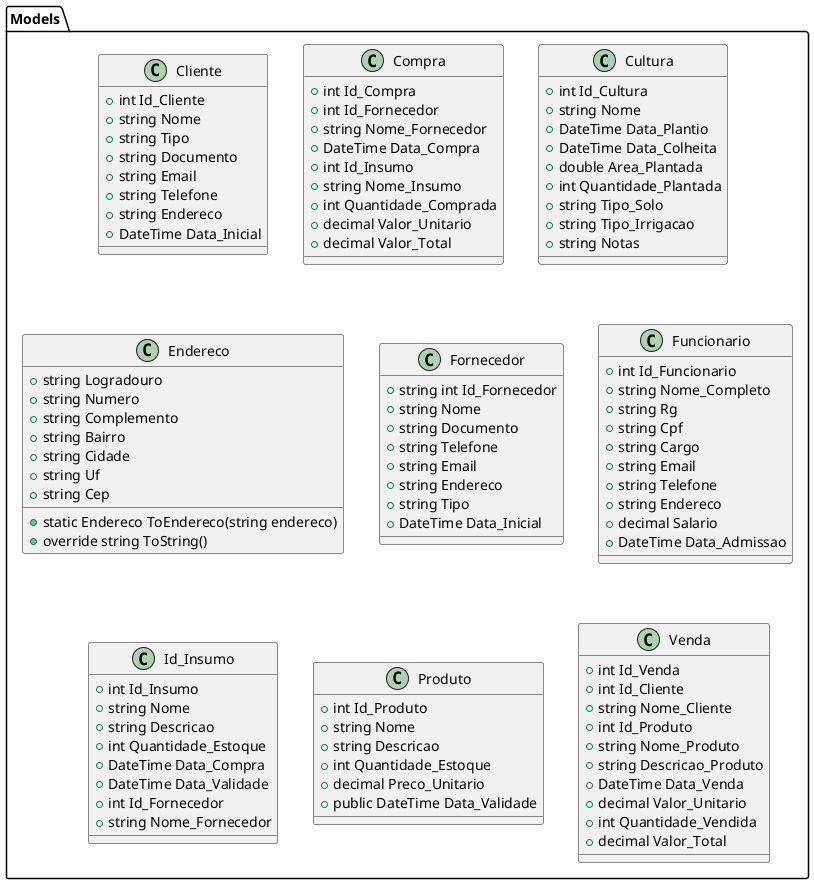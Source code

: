 ﻿@startuml
'https://plantuml.com/class-diagram

package Models
{
    class Cliente
    {
        + int Id_Cliente
        + string Nome
        + string Tipo
        + string Documento
        + string Email
        + string Telefone
        + string Endereco
        + DateTime Data_Inicial
    }

    class Compra
    {
        + int Id_Compra
        + int Id_Fornecedor
        + string Nome_Fornecedor
        + DateTime Data_Compra
        + int Id_Insumo
        + string Nome_Insumo
        + int Quantidade_Comprada
        + decimal Valor_Unitario
        + decimal Valor_Total
    }

    class Cultura
    {
        + int Id_Cultura
        + string Nome
        + DateTime Data_Plantio
        + DateTime Data_Colheita
        + double Area_Plantada
        + int Quantidade_Plantada
        + string Tipo_Solo
        + string Tipo_Irrigacao
        + string Notas
    }

    class Endereco
    {
        + string Logradouro
        + string Numero
        + string Complemento
        + string Bairro
        + string Cidade
        + string Uf
        + string Cep
        + static Endereco ToEndereco(string endereco)
        + override string ToString()
    }

    class Fornecedor
    {
        + string int Id_Fornecedor
        + string Nome
        + string Documento
        + string Telefone
        + string Email
        + string Endereco
        + string Tipo
        + DateTime Data_Inicial
    }

    class Funcionario
    {
        + int Id_Funcionario
        + string Nome_Completo
        + string Rg
        + string Cpf
        + string Cargo
        + string Email
        + string Telefone
        + string Endereco
        + decimal Salario
        + DateTime Data_Admissao
    }

    class Id_Insumo
    {
        + int Id_Insumo
        + string Nome
        + string Descricao
        + int Quantidade_Estoque
        + DateTime Data_Compra
        + DateTime Data_Validade
        + int Id_Fornecedor
        + string Nome_Fornecedor
    }

    class Produto
    {
        + int Id_Produto
        + string Nome
        + string Descricao
        + int Quantidade_Estoque
        + decimal Preco_Unitario
        + public DateTime Data_Validade
    }

    class Venda
    {
        + int Id_Venda
        + int Id_Cliente
        + string Nome_Cliente
        + int Id_Produto
        + string Nome_Produto
        + string Descricao_Produto
        + DateTime Data_Venda
        + decimal Valor_Unitario
        + int Quantidade_Vendida
        + decimal Valor_Total
    }
}

@enduml